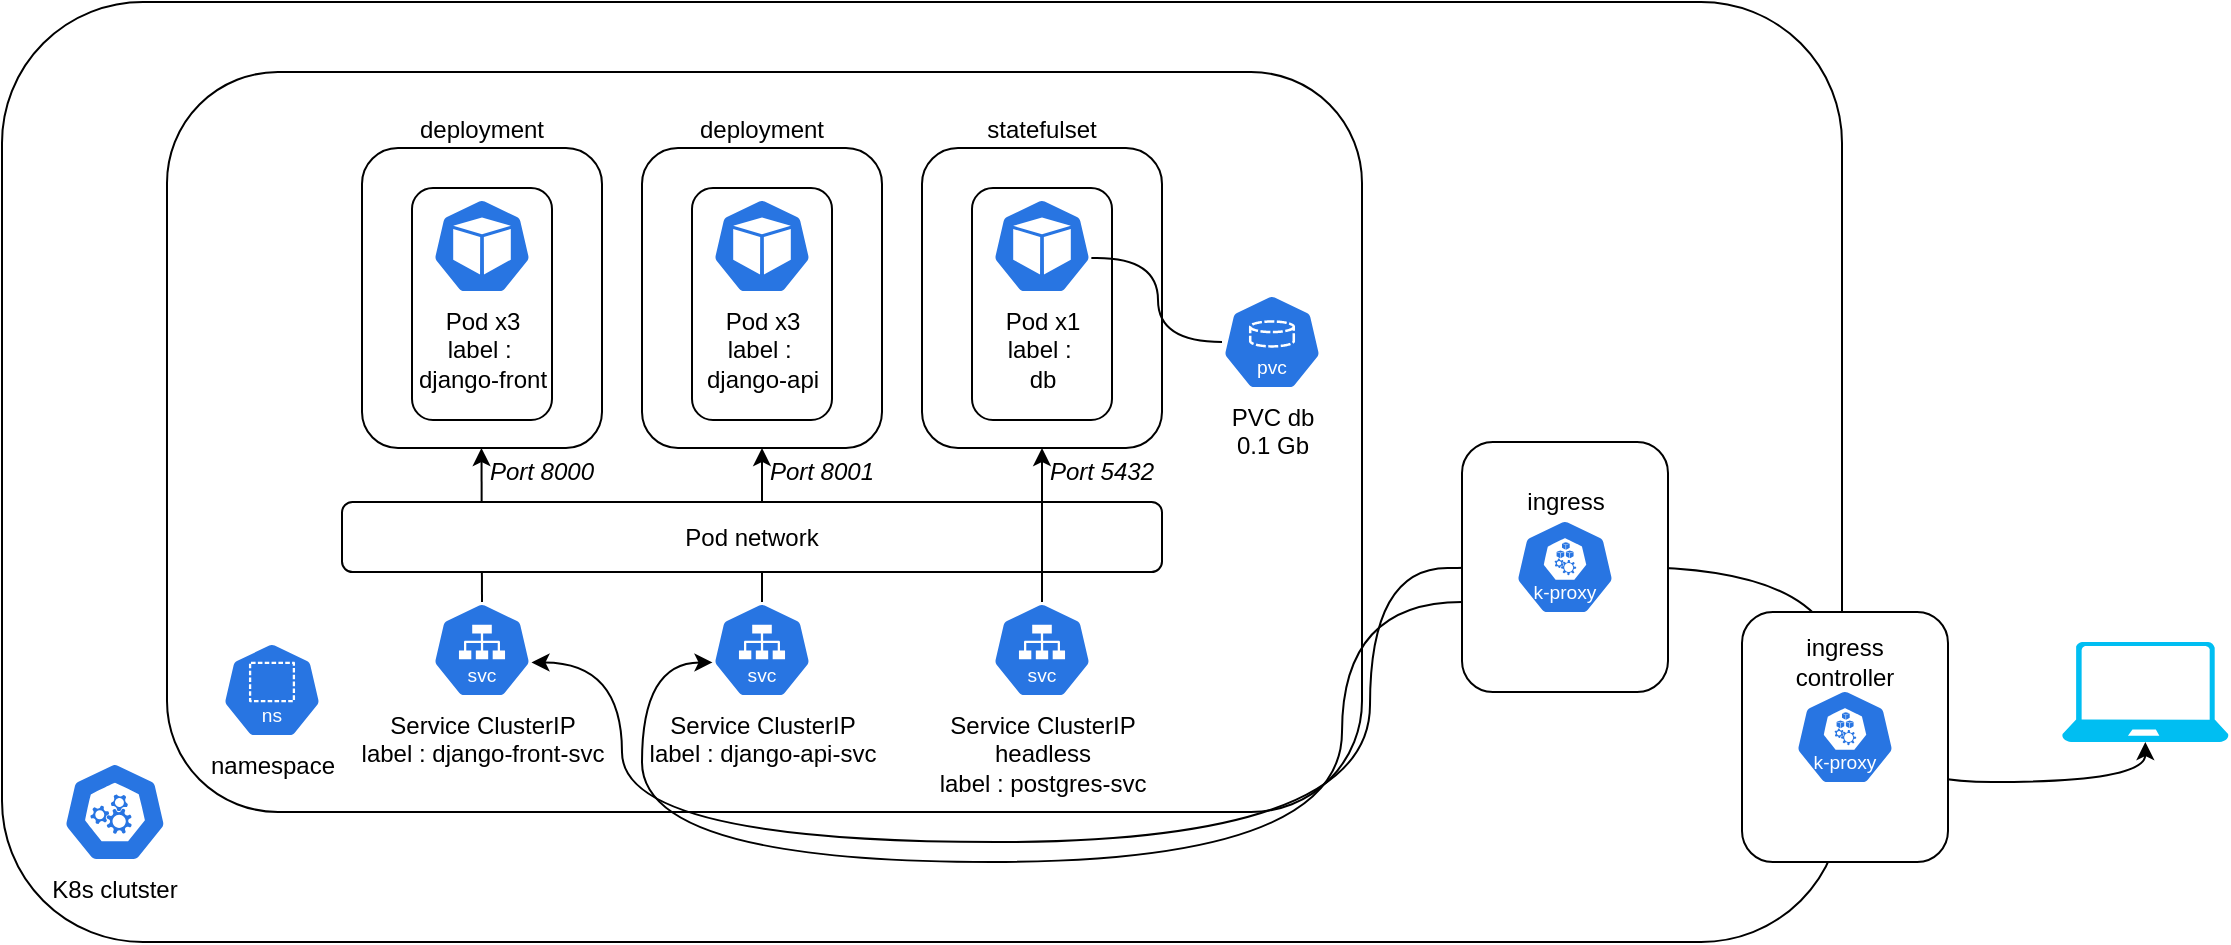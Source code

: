 <mxfile version="24.8.4">
  <diagram name="Page-1" id="6IyTYUzncKEAiaKfEHQ4">
    <mxGraphModel dx="1195" dy="668" grid="1" gridSize="10" guides="1" tooltips="1" connect="1" arrows="1" fold="1" page="1" pageScale="1" pageWidth="827" pageHeight="1169" math="0" shadow="0">
      <root>
        <mxCell id="0" />
        <mxCell id="1" parent="0" />
        <mxCell id="hNU-DkRJmX0IVGSSHYW9-12" value="" style="rounded=1;whiteSpace=wrap;html=1;" parent="1" vertex="1">
          <mxGeometry x="287.5" y="160" width="95" height="156" as="geometry" />
        </mxCell>
        <mxCell id="hNU-DkRJmX0IVGSSHYW9-1" value="" style="rounded=1;whiteSpace=wrap;html=1;" parent="1" vertex="1">
          <mxGeometry x="110" y="90" width="920" height="470" as="geometry" />
        </mxCell>
        <mxCell id="hNU-DkRJmX0IVGSSHYW9-2" value="K8s clutster" style="aspect=fixed;sketch=0;html=1;dashed=0;whitespace=wrap;verticalLabelPosition=bottom;verticalAlign=top;fillColor=#2875E2;strokeColor=#ffffff;points=[[0.005,0.63,0],[0.1,0.2,0],[0.9,0.2,0],[0.5,0,0],[0.995,0.63,0],[0.72,0.99,0],[0.5,1,0],[0.28,0.99,0]];shape=mxgraph.kubernetes.icon2;prIcon=control_plane" parent="1" vertex="1">
          <mxGeometry x="140.42" y="470" width="52.08" height="50" as="geometry" />
        </mxCell>
        <mxCell id="hNU-DkRJmX0IVGSSHYW9-4" value="Namespace" style="aspect=fixed;sketch=0;html=1;dashed=0;whitespace=wrap;verticalLabelPosition=bottom;verticalAlign=top;fillColor=#2875E2;strokeColor=#ffffff;points=[[0.005,0.63,0],[0.1,0.2,0],[0.9,0.2,0],[0.5,0,0],[0.995,0.63,0],[0.72,0.99,0],[0.5,1,0],[0.28,0.99,0]];shape=mxgraph.kubernetes.icon2;prIcon=ns" parent="1" vertex="1">
          <mxGeometry x="230" y="400" width="50" height="48" as="geometry" />
        </mxCell>
        <mxCell id="hNU-DkRJmX0IVGSSHYW9-3" value="" style="rounded=1;whiteSpace=wrap;html=1;" parent="1" vertex="1">
          <mxGeometry x="192.5" y="125" width="597.5" height="370" as="geometry" />
        </mxCell>
        <mxCell id="hNU-DkRJmX0IVGSSHYW9-13" value="Node 1" style="rounded=1;whiteSpace=wrap;html=1;labelPosition=center;verticalLabelPosition=top;align=center;verticalAlign=bottom;" parent="1" vertex="1">
          <mxGeometry x="291.88" y="180" width="86.25" height="130" as="geometry" />
        </mxCell>
        <mxCell id="hNU-DkRJmX0IVGSSHYW9-21" style="edgeStyle=orthogonalEdgeStyle;rounded=0;orthogonalLoop=1;jettySize=auto;html=1;entryX=0.5;entryY=1;entryDx=0;entryDy=0;curved=1;" parent="1" source="hNU-DkRJmX0IVGSSHYW9-8" target="hNU-DkRJmX0IVGSSHYW9-17" edge="1">
          <mxGeometry relative="1" as="geometry" />
        </mxCell>
        <mxCell id="hNU-DkRJmX0IVGSSHYW9-8" value="Service ClusterIP&lt;div&gt;label : django-api-svc&lt;/div&gt;" style="aspect=fixed;sketch=0;html=1;dashed=0;whitespace=wrap;verticalLabelPosition=bottom;verticalAlign=top;fillColor=#2875E2;strokeColor=#ffffff;points=[[0.005,0.63,0],[0.1,0.2,0],[0.9,0.2,0],[0.5,0,0],[0.995,0.63,0],[0.72,0.99,0],[0.5,1,0],[0.28,0.99,0]];shape=mxgraph.kubernetes.icon2;kubernetesLabel=1;prIcon=svc" parent="1" vertex="1">
          <mxGeometry x="465" y="390" width="50" height="48" as="geometry" />
        </mxCell>
        <mxCell id="hNU-DkRJmX0IVGSSHYW9-9" value="Pod 1&lt;div&gt;label : web&lt;/div&gt;" style="aspect=fixed;sketch=0;html=1;dashed=0;whitespace=wrap;verticalLabelPosition=bottom;verticalAlign=top;fillColor=#2875E2;strokeColor=#ffffff;points=[[0.005,0.63,0],[0.1,0.2,0],[0.9,0.2,0],[0.5,0,0],[0.995,0.63,0],[0.72,0.99,0],[0.5,1,0],[0.28,0.99,0]];shape=mxgraph.kubernetes.icon2;prIcon=pod" parent="1" vertex="1">
          <mxGeometry x="310.01" y="205" width="50" height="48" as="geometry" />
        </mxCell>
        <mxCell id="hNU-DkRJmX0IVGSSHYW9-17" value="deployment" style="rounded=1;whiteSpace=wrap;html=1;labelPosition=center;verticalLabelPosition=top;align=center;verticalAlign=bottom;" parent="1" vertex="1">
          <mxGeometry x="430" y="163" width="120" height="150" as="geometry" />
        </mxCell>
        <mxCell id="hNU-DkRJmX0IVGSSHYW9-22" value="&lt;i&gt;Port 8000&lt;/i&gt;" style="text;strokeColor=none;align=center;fillColor=none;html=1;verticalAlign=middle;whiteSpace=wrap;rounded=0;" parent="1" vertex="1">
          <mxGeometry x="350" y="310" width="60" height="30" as="geometry" />
        </mxCell>
        <mxCell id="hNU-DkRJmX0IVGSSHYW9-24" value="&lt;i&gt;Port 8001&lt;/i&gt;" style="text;strokeColor=none;align=center;fillColor=none;html=1;verticalAlign=middle;whiteSpace=wrap;rounded=0;" parent="1" vertex="1">
          <mxGeometry x="490" y="310" width="60" height="30" as="geometry" />
        </mxCell>
        <mxCell id="hNU-DkRJmX0IVGSSHYW9-25" value="namespace" style="aspect=fixed;sketch=0;html=1;dashed=0;whitespace=wrap;verticalLabelPosition=bottom;verticalAlign=top;fillColor=#2875E2;strokeColor=#ffffff;points=[[0.005,0.63,0],[0.1,0.2,0],[0.9,0.2,0],[0.5,0,0],[0.995,0.63,0],[0.72,0.99,0],[0.5,1,0],[0.28,0.99,0]];shape=mxgraph.kubernetes.icon2;kubernetesLabel=1;prIcon=ns" parent="1" vertex="1">
          <mxGeometry x="220" y="410" width="50" height="48" as="geometry" />
        </mxCell>
        <mxCell id="BfhuEZ7SeOQfhyiTkq6h-4" value="" style="verticalLabelPosition=bottom;html=1;verticalAlign=top;align=center;strokeColor=none;fillColor=#00BEF2;shape=mxgraph.azure.laptop;pointerEvents=1;" parent="1" vertex="1">
          <mxGeometry x="1140" y="410" width="83.33" height="50" as="geometry" />
        </mxCell>
        <mxCell id="BfhuEZ7SeOQfhyiTkq6h-5" style="edgeStyle=orthogonalEdgeStyle;rounded=0;orthogonalLoop=1;jettySize=auto;html=1;entryX=0.5;entryY=1;entryDx=0;entryDy=0;entryPerimeter=0;curved=1;endArrow=classic;endFill=1;startArrow=classic;startFill=1;" parent="1" source="BfhuEZ7SeOQfhyiTkq6h-2" target="BfhuEZ7SeOQfhyiTkq6h-4" edge="1">
          <mxGeometry relative="1" as="geometry" />
        </mxCell>
        <mxCell id="k5hOlW_aIChU6zTlsLXK-2" value="" style="rounded=1;whiteSpace=wrap;html=1;labelPosition=center;verticalLabelPosition=top;align=center;verticalAlign=bottom;" parent="1" vertex="1">
          <mxGeometry x="455" y="183" width="70" height="116" as="geometry" />
        </mxCell>
        <mxCell id="hNU-DkRJmX0IVGSSHYW9-10" value="&lt;div style=&quot;&quot;&gt;Pod x3&lt;/div&gt;&lt;div style=&quot;&quot;&gt;label :&amp;nbsp;&lt;/div&gt;&lt;div style=&quot;&quot;&gt;django-api&lt;/div&gt;" style="aspect=fixed;sketch=0;html=1;dashed=0;whitespace=wrap;verticalLabelPosition=bottom;verticalAlign=top;fillColor=#2875E2;strokeColor=#ffffff;points=[[0.005,0.63,0],[0.1,0.2,0],[0.9,0.2,0],[0.5,0,0],[0.995,0.63,0],[0.72,0.99,0],[0.5,1,0],[0.28,0.99,0]];shape=mxgraph.kubernetes.icon2;prIcon=pod;align=center;" parent="1" vertex="1">
          <mxGeometry x="465" y="188" width="50" height="48" as="geometry" />
        </mxCell>
        <mxCell id="k5hOlW_aIChU6zTlsLXK-8" value="deployment" style="rounded=1;whiteSpace=wrap;html=1;labelPosition=center;verticalLabelPosition=top;align=center;verticalAlign=bottom;" parent="1" vertex="1">
          <mxGeometry x="290" y="163" width="120" height="150" as="geometry" />
        </mxCell>
        <mxCell id="k5hOlW_aIChU6zTlsLXK-9" value="" style="rounded=1;whiteSpace=wrap;html=1;labelPosition=center;verticalLabelPosition=top;align=center;verticalAlign=bottom;" parent="1" vertex="1">
          <mxGeometry x="315" y="183" width="70" height="116" as="geometry" />
        </mxCell>
        <mxCell id="k5hOlW_aIChU6zTlsLXK-10" value="Pod x3&lt;div&gt;label :&amp;nbsp;&lt;/div&gt;&lt;div&gt;django-front&lt;br&gt;&lt;/div&gt;" style="aspect=fixed;sketch=0;html=1;dashed=0;whitespace=wrap;verticalLabelPosition=bottom;verticalAlign=top;fillColor=#2875E2;strokeColor=#ffffff;points=[[0.005,0.63,0],[0.1,0.2,0],[0.9,0.2,0],[0.5,0,0],[0.995,0.63,0],[0.72,0.99,0],[0.5,1,0],[0.28,0.99,0]];shape=mxgraph.kubernetes.icon2;prIcon=pod" parent="1" vertex="1">
          <mxGeometry x="325" y="188" width="50" height="48" as="geometry" />
        </mxCell>
        <mxCell id="k5hOlW_aIChU6zTlsLXK-13" value="Service ClusterIP&lt;div&gt;label : django-front-svc&lt;/div&gt;" style="aspect=fixed;sketch=0;html=1;dashed=0;whitespace=wrap;verticalLabelPosition=bottom;verticalAlign=top;fillColor=#2875E2;strokeColor=#ffffff;points=[[0.005,0.63,0],[0.1,0.2,0],[0.9,0.2,0],[0.5,0,0],[0.995,0.63,0],[0.72,0.99,0],[0.5,1,0],[0.28,0.99,0]];shape=mxgraph.kubernetes.icon2;kubernetesLabel=1;prIcon=svc" parent="1" vertex="1">
          <mxGeometry x="325" y="390" width="50" height="48" as="geometry" />
        </mxCell>
        <mxCell id="k5hOlW_aIChU6zTlsLXK-14" style="edgeStyle=orthogonalEdgeStyle;rounded=0;orthogonalLoop=1;jettySize=auto;html=1;entryX=0.5;entryY=1;entryDx=0;entryDy=0;curved=1;exitX=0.5;exitY=0;exitDx=0;exitDy=0;exitPerimeter=0;" parent="1" source="k5hOlW_aIChU6zTlsLXK-13" edge="1">
          <mxGeometry relative="1" as="geometry">
            <mxPoint x="349.72" y="382" as="sourcePoint" />
            <mxPoint x="349.72" y="313" as="targetPoint" />
          </mxGeometry>
        </mxCell>
        <mxCell id="k5hOlW_aIChU6zTlsLXK-15" style="edgeStyle=orthogonalEdgeStyle;rounded=0;orthogonalLoop=1;jettySize=auto;html=1;curved=1;startArrow=classic;startFill=1;entryX=0.995;entryY=0.63;entryDx=0;entryDy=0;entryPerimeter=0;exitX=0.1;exitY=0.2;exitDx=0;exitDy=0;exitPerimeter=0;" parent="1" target="k5hOlW_aIChU6zTlsLXK-13" edge="1" source="BfhuEZ7SeOQfhyiTkq6h-2">
          <mxGeometry relative="1" as="geometry">
            <mxPoint x="794.4" y="386.584" as="sourcePoint" />
            <mxPoint x="370" y="440.92" as="targetPoint" />
            <Array as="points">
              <mxPoint x="872" y="373" />
              <mxPoint x="794" y="373" />
              <mxPoint x="794" y="510" />
              <mxPoint x="420" y="510" />
              <mxPoint x="420" y="420" />
            </Array>
          </mxGeometry>
        </mxCell>
        <mxCell id="BfhuEZ7SeOQfhyiTkq6h-9" value="Pod network" style="rounded=1;whiteSpace=wrap;html=1;" parent="1" vertex="1">
          <mxGeometry x="280" y="340" width="410" height="35" as="geometry" />
        </mxCell>
        <mxCell id="rzCSknB7us3n5tj4xeA1-1" value="statefulset" style="rounded=1;whiteSpace=wrap;html=1;labelPosition=center;verticalLabelPosition=top;align=center;verticalAlign=bottom;" vertex="1" parent="1">
          <mxGeometry x="570" y="163" width="120" height="150" as="geometry" />
        </mxCell>
        <mxCell id="rzCSknB7us3n5tj4xeA1-2" value="" style="rounded=1;whiteSpace=wrap;html=1;labelPosition=center;verticalLabelPosition=top;align=center;verticalAlign=bottom;" vertex="1" parent="1">
          <mxGeometry x="595" y="183" width="70" height="116" as="geometry" />
        </mxCell>
        <mxCell id="rzCSknB7us3n5tj4xeA1-6" style="edgeStyle=orthogonalEdgeStyle;rounded=0;orthogonalLoop=1;jettySize=auto;html=1;entryX=0.5;entryY=1;entryDx=0;entryDy=0;" edge="1" parent="1" source="rzCSknB7us3n5tj4xeA1-4" target="rzCSknB7us3n5tj4xeA1-1">
          <mxGeometry relative="1" as="geometry" />
        </mxCell>
        <mxCell id="rzCSknB7us3n5tj4xeA1-4" value="Service ClusterIP&lt;div&gt;headless&lt;br&gt;&lt;div&gt;label : postgres-svc&lt;/div&gt;&lt;/div&gt;" style="aspect=fixed;sketch=0;html=1;dashed=0;whitespace=wrap;verticalLabelPosition=bottom;verticalAlign=top;fillColor=#2875E2;strokeColor=#ffffff;points=[[0.005,0.63,0],[0.1,0.2,0],[0.9,0.2,0],[0.5,0,0],[0.995,0.63,0],[0.72,0.99,0],[0.5,1,0],[0.28,0.99,0]];shape=mxgraph.kubernetes.icon2;kubernetesLabel=1;prIcon=svc" vertex="1" parent="1">
          <mxGeometry x="605" y="390" width="50" height="48" as="geometry" />
        </mxCell>
        <mxCell id="rzCSknB7us3n5tj4xeA1-9" value="&lt;i&gt;Port 5432&lt;/i&gt;" style="text;strokeColor=none;align=center;fillColor=none;html=1;verticalAlign=middle;whiteSpace=wrap;rounded=0;" vertex="1" parent="1">
          <mxGeometry x="630" y="310" width="60" height="30" as="geometry" />
        </mxCell>
        <mxCell id="rzCSknB7us3n5tj4xeA1-10" value="PVC db&lt;div&gt;0.1 Gb&lt;/div&gt;" style="aspect=fixed;sketch=0;html=1;dashed=0;whitespace=wrap;verticalLabelPosition=bottom;verticalAlign=top;fillColor=#2875E2;strokeColor=#ffffff;points=[[0.005,0.63,0],[0.1,0.2,0],[0.9,0.2,0],[0.5,0,0],[0.995,0.63,0],[0.72,0.99,0],[0.5,1,0],[0.28,0.99,0]];shape=mxgraph.kubernetes.icon2;kubernetesLabel=1;prIcon=pvc" vertex="1" parent="1">
          <mxGeometry x="720" y="236" width="50" height="48" as="geometry" />
        </mxCell>
        <mxCell id="rzCSknB7us3n5tj4xeA1-12" value="" style="group" vertex="1" connectable="0" parent="1">
          <mxGeometry x="980" y="395" width="103" height="125" as="geometry" />
        </mxCell>
        <mxCell id="k5hOlW_aIChU6zTlsLXK-20" value="" style="rounded=1;whiteSpace=wrap;html=1;" parent="rzCSknB7us3n5tj4xeA1-12" vertex="1">
          <mxGeometry width="103" height="125" as="geometry" />
        </mxCell>
        <mxCell id="k5hOlW_aIChU6zTlsLXK-21" value="" style="aspect=fixed;sketch=0;html=1;dashed=0;whitespace=wrap;verticalLabelPosition=bottom;verticalAlign=top;fillColor=#2875E2;strokeColor=#ffffff;points=[[0.005,0.63,0],[0.1,0.2,0],[0.9,0.2,0],[0.5,0,0],[0.995,0.63,0],[0.72,0.99,0],[0.5,1,0],[0.28,0.99,0]];shape=mxgraph.kubernetes.icon2;kubernetesLabel=1;prIcon=k_proxy" parent="rzCSknB7us3n5tj4xeA1-12" vertex="1">
          <mxGeometry x="26.5" y="38.5" width="50" height="48" as="geometry" />
        </mxCell>
        <mxCell id="k5hOlW_aIChU6zTlsLXK-22" value="&lt;span style=&quot;text-wrap-mode: nowrap;&quot;&gt;ingress controller&lt;/span&gt;" style="text;strokeColor=none;align=center;fillColor=none;html=1;verticalAlign=middle;whiteSpace=wrap;rounded=0;" parent="rzCSknB7us3n5tj4xeA1-12" vertex="1">
          <mxGeometry x="21.5" y="15" width="58.5" height="20" as="geometry" />
        </mxCell>
        <mxCell id="rzCSknB7us3n5tj4xeA1-14" style="edgeStyle=orthogonalEdgeStyle;rounded=0;orthogonalLoop=1;jettySize=auto;html=1;curved=1;entryX=0.44;entryY=0.417;entryDx=0;entryDy=0;entryPerimeter=0;" edge="1" parent="1" source="rzCSknB7us3n5tj4xeA1-10" target="rzCSknB7us3n5tj4xeA1-3">
          <mxGeometry relative="1" as="geometry">
            <Array as="points">
              <mxPoint x="688" y="260" />
              <mxPoint x="688" y="218" />
              <mxPoint x="627" y="218" />
            </Array>
          </mxGeometry>
        </mxCell>
        <mxCell id="rzCSknB7us3n5tj4xeA1-3" value="Pod x1&lt;div&gt;label :&amp;nbsp;&lt;/div&gt;&lt;div&gt;db&lt;br&gt;&lt;/div&gt;" style="aspect=fixed;sketch=0;html=1;dashed=0;whitespace=wrap;verticalLabelPosition=bottom;verticalAlign=top;fillColor=#2875E2;strokeColor=#ffffff;points=[[0.005,0.63,0],[0.1,0.2,0],[0.9,0.2,0],[0.5,0,0],[0.995,0.63,0],[0.72,0.99,0],[0.5,1,0],[0.28,0.99,0]];shape=mxgraph.kubernetes.icon2;prIcon=pod" vertex="1" parent="1">
          <mxGeometry x="605" y="188" width="50" height="48" as="geometry" />
        </mxCell>
        <mxCell id="rzCSknB7us3n5tj4xeA1-15" style="edgeStyle=orthogonalEdgeStyle;rounded=0;orthogonalLoop=1;jettySize=auto;html=1;entryX=0.005;entryY=0.63;entryDx=0;entryDy=0;entryPerimeter=0;curved=1;" edge="1" parent="1" source="BfhuEZ7SeOQfhyiTkq6h-1" target="hNU-DkRJmX0IVGSSHYW9-8">
          <mxGeometry relative="1" as="geometry">
            <Array as="points">
              <mxPoint x="780" y="390" />
              <mxPoint x="780" y="520" />
              <mxPoint x="430" y="520" />
              <mxPoint x="430" y="420" />
            </Array>
          </mxGeometry>
        </mxCell>
        <mxCell id="rzCSknB7us3n5tj4xeA1-13" value="" style="group" vertex="1" connectable="0" parent="1">
          <mxGeometry x="840" y="310" width="103" height="125" as="geometry" />
        </mxCell>
        <mxCell id="BfhuEZ7SeOQfhyiTkq6h-1" value="" style="rounded=1;whiteSpace=wrap;html=1;" parent="rzCSknB7us3n5tj4xeA1-13" vertex="1">
          <mxGeometry width="103" height="125" as="geometry" />
        </mxCell>
        <mxCell id="BfhuEZ7SeOQfhyiTkq6h-2" value="" style="aspect=fixed;sketch=0;html=1;dashed=0;whitespace=wrap;verticalLabelPosition=bottom;verticalAlign=top;fillColor=#2875E2;strokeColor=#ffffff;points=[[0.005,0.63,0],[0.1,0.2,0],[0.9,0.2,0],[0.5,0,0],[0.995,0.63,0],[0.72,0.99,0],[0.5,1,0],[0.28,0.99,0]];shape=mxgraph.kubernetes.icon2;kubernetesLabel=1;prIcon=k_proxy" parent="rzCSknB7us3n5tj4xeA1-13" vertex="1">
          <mxGeometry x="26.5" y="38.5" width="50" height="48" as="geometry" />
        </mxCell>
        <mxCell id="k5hOlW_aIChU6zTlsLXK-16" value="&lt;span style=&quot;text-wrap-mode: nowrap;&quot;&gt;ingress&lt;/span&gt;" style="text;strokeColor=none;align=center;fillColor=none;html=1;verticalAlign=middle;whiteSpace=wrap;rounded=0;" parent="rzCSknB7us3n5tj4xeA1-13" vertex="1">
          <mxGeometry x="21.5" y="15" width="60" height="30" as="geometry" />
        </mxCell>
      </root>
    </mxGraphModel>
  </diagram>
</mxfile>
